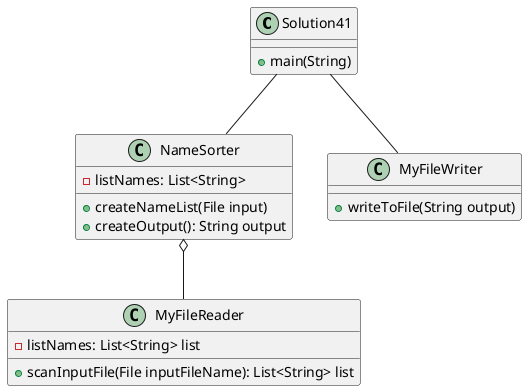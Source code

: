 @startuml

class Solution41{
    'Methods
    +main(String)
}

class NameSorter{
    'Attributes
    -listNames: List<String>

    'Methods
    'Creates sorted name list
    +createNameList(File input)
    'Adds elements to output string
    +createOutput(): String output
}

class MyFileReader{
    'Attributes (List to return to NameSorter)
    -listNames: List<String> list

    'Methods
    'Adds elements to listNames from input file
    +scanInputFile(File inputFileName): List<String> list
}

class MyFileWriter{
    'Methods
    'Writes string to output file
    +writeToFile(String output)
}



Solution41--NameSorter
Solution41--MyFileWriter
NameSorter o-- MyFileReader
@enduml